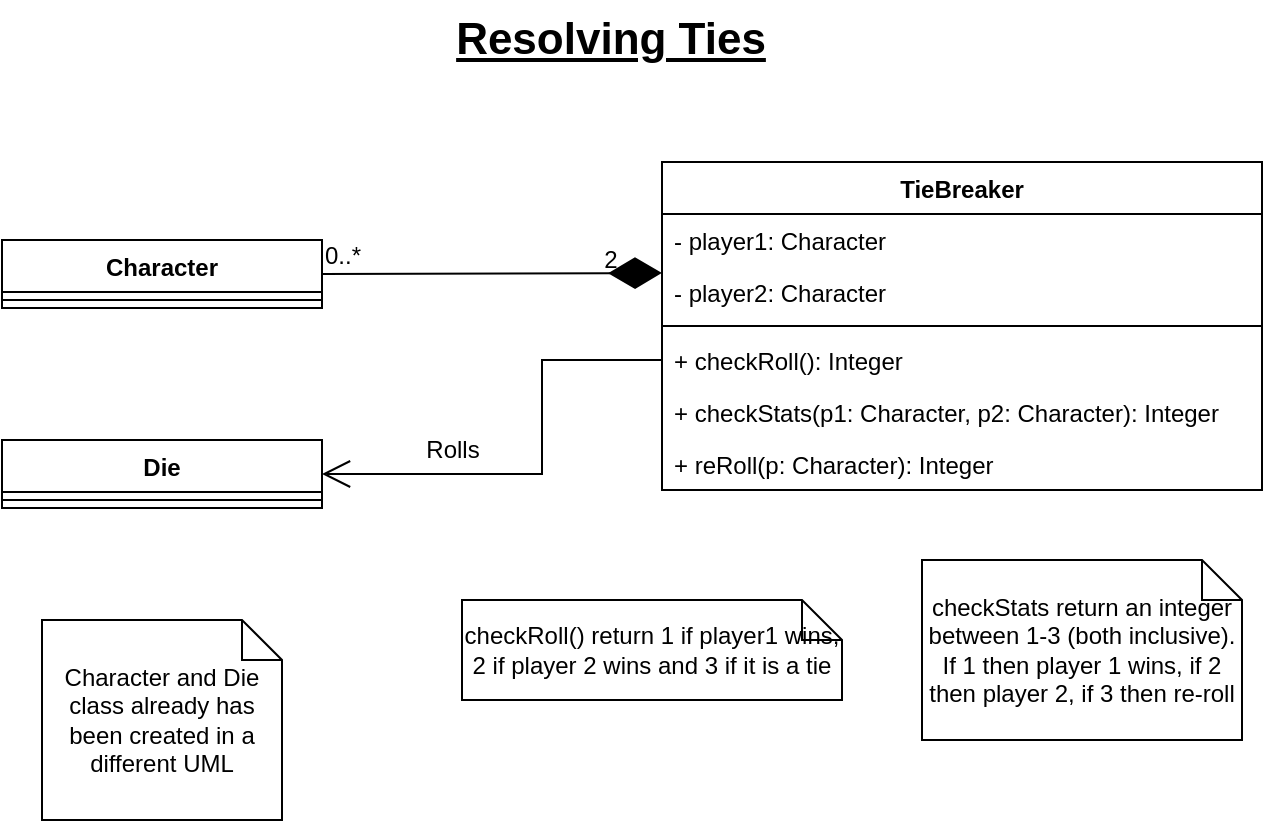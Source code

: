 <mxfile version="20.3.0" type="device"><diagram id="C5RBs43oDa-KdzZeNtuy" name="Page-1"><mxGraphModel dx="1185" dy="721" grid="1" gridSize="10" guides="1" tooltips="1" connect="1" arrows="1" fold="1" page="1" pageScale="1" pageWidth="827" pageHeight="1169" math="0" shadow="0"><root><mxCell id="WIyWlLk6GJQsqaUBKTNV-0"/><mxCell id="WIyWlLk6GJQsqaUBKTNV-1" parent="WIyWlLk6GJQsqaUBKTNV-0"/><mxCell id="sDu250sK4TpFBbfEAXOV-0" value="TieBreaker" style="swimlane;fontStyle=1;align=center;verticalAlign=top;childLayout=stackLayout;horizontal=1;startSize=26;horizontalStack=0;resizeParent=1;resizeParentMax=0;resizeLast=0;collapsible=1;marginBottom=0;" vertex="1" parent="WIyWlLk6GJQsqaUBKTNV-1"><mxGeometry x="440" y="361" width="300" height="164" as="geometry"/></mxCell><mxCell id="sDu250sK4TpFBbfEAXOV-1" value="- player1: Character" style="text;strokeColor=none;fillColor=none;align=left;verticalAlign=top;spacingLeft=4;spacingRight=4;overflow=hidden;rotatable=0;points=[[0,0.5],[1,0.5]];portConstraint=eastwest;" vertex="1" parent="sDu250sK4TpFBbfEAXOV-0"><mxGeometry y="26" width="300" height="26" as="geometry"/></mxCell><mxCell id="sDu250sK4TpFBbfEAXOV-4" value="- player2: Character" style="text;strokeColor=none;fillColor=none;align=left;verticalAlign=top;spacingLeft=4;spacingRight=4;overflow=hidden;rotatable=0;points=[[0,0.5],[1,0.5]];portConstraint=eastwest;" vertex="1" parent="sDu250sK4TpFBbfEAXOV-0"><mxGeometry y="52" width="300" height="26" as="geometry"/></mxCell><mxCell id="sDu250sK4TpFBbfEAXOV-2" value="" style="line;strokeWidth=1;fillColor=none;align=left;verticalAlign=middle;spacingTop=-1;spacingLeft=3;spacingRight=3;rotatable=0;labelPosition=right;points=[];portConstraint=eastwest;strokeColor=inherit;" vertex="1" parent="sDu250sK4TpFBbfEAXOV-0"><mxGeometry y="78" width="300" height="8" as="geometry"/></mxCell><mxCell id="sDu250sK4TpFBbfEAXOV-22" value="+ checkRoll(): Integer" style="text;strokeColor=none;fillColor=none;align=left;verticalAlign=top;spacingLeft=4;spacingRight=4;overflow=hidden;rotatable=0;points=[[0,0.5],[1,0.5]];portConstraint=eastwest;" vertex="1" parent="sDu250sK4TpFBbfEAXOV-0"><mxGeometry y="86" width="300" height="26" as="geometry"/></mxCell><mxCell id="sDu250sK4TpFBbfEAXOV-3" value="+ checkStats(p1: Character, p2: Character): Integer" style="text;strokeColor=none;fillColor=none;align=left;verticalAlign=top;spacingLeft=4;spacingRight=4;overflow=hidden;rotatable=0;points=[[0,0.5],[1,0.5]];portConstraint=eastwest;" vertex="1" parent="sDu250sK4TpFBbfEAXOV-0"><mxGeometry y="112" width="300" height="26" as="geometry"/></mxCell><mxCell id="sDu250sK4TpFBbfEAXOV-12" value="+ reRoll(p: Character): Integer" style="text;strokeColor=none;fillColor=none;align=left;verticalAlign=top;spacingLeft=4;spacingRight=4;overflow=hidden;rotatable=0;points=[[0,0.5],[1,0.5]];portConstraint=eastwest;" vertex="1" parent="sDu250sK4TpFBbfEAXOV-0"><mxGeometry y="138" width="300" height="26" as="geometry"/></mxCell><mxCell id="sDu250sK4TpFBbfEAXOV-6" value="Character" style="swimlane;fontStyle=1;align=center;verticalAlign=top;childLayout=stackLayout;horizontal=1;startSize=26;horizontalStack=0;resizeParent=1;resizeParentMax=0;resizeLast=0;collapsible=1;marginBottom=0;" vertex="1" parent="WIyWlLk6GJQsqaUBKTNV-1"><mxGeometry x="110" y="400" width="160" height="34" as="geometry"/></mxCell><mxCell id="sDu250sK4TpFBbfEAXOV-8" value="" style="line;strokeWidth=1;fillColor=none;align=left;verticalAlign=middle;spacingTop=-1;spacingLeft=3;spacingRight=3;rotatable=0;labelPosition=right;points=[];portConstraint=eastwest;strokeColor=inherit;" vertex="1" parent="sDu250sK4TpFBbfEAXOV-6"><mxGeometry y="26" width="160" height="8" as="geometry"/></mxCell><mxCell id="sDu250sK4TpFBbfEAXOV-10" value="" style="endArrow=diamondThin;endFill=1;endSize=24;html=1;rounded=0;exitX=1;exitY=0.5;exitDx=0;exitDy=0;" edge="1" parent="WIyWlLk6GJQsqaUBKTNV-1" source="sDu250sK4TpFBbfEAXOV-6"><mxGeometry width="160" relative="1" as="geometry"><mxPoint x="280" y="416.5" as="sourcePoint"/><mxPoint x="440" y="416.5" as="targetPoint"/></mxGeometry></mxCell><mxCell id="sDu250sK4TpFBbfEAXOV-11" value="2" style="text;html=1;align=center;verticalAlign=middle;resizable=0;points=[];autosize=1;strokeColor=none;fillColor=none;" vertex="1" parent="WIyWlLk6GJQsqaUBKTNV-1"><mxGeometry x="399" y="395" width="30" height="30" as="geometry"/></mxCell><mxCell id="sDu250sK4TpFBbfEAXOV-13" value="checkStats return an integer between 1-3 (both inclusive). If 1 then player 1 wins, if 2 then player 2, if 3 then re-roll" style="shape=note;size=20;whiteSpace=wrap;html=1;" vertex="1" parent="WIyWlLk6GJQsqaUBKTNV-1"><mxGeometry x="570" y="560" width="160" height="90" as="geometry"/></mxCell><mxCell id="sDu250sK4TpFBbfEAXOV-14" value="Die" style="swimlane;fontStyle=1;align=center;verticalAlign=top;childLayout=stackLayout;horizontal=1;startSize=26;horizontalStack=0;resizeParent=1;resizeParentMax=0;resizeLast=0;collapsible=1;marginBottom=0;" vertex="1" parent="WIyWlLk6GJQsqaUBKTNV-1"><mxGeometry x="110" y="500" width="160" height="34" as="geometry"/></mxCell><mxCell id="sDu250sK4TpFBbfEAXOV-16" value="" style="line;strokeWidth=1;fillColor=none;align=left;verticalAlign=middle;spacingTop=-1;spacingLeft=3;spacingRight=3;rotatable=0;labelPosition=right;points=[];portConstraint=eastwest;strokeColor=inherit;" vertex="1" parent="sDu250sK4TpFBbfEAXOV-14"><mxGeometry y="26" width="160" height="8" as="geometry"/></mxCell><mxCell id="sDu250sK4TpFBbfEAXOV-18" value="" style="endArrow=open;endFill=1;endSize=12;html=1;rounded=0;exitX=0;exitY=0.5;exitDx=0;exitDy=0;entryX=1;entryY=0.5;entryDx=0;entryDy=0;" edge="1" parent="WIyWlLk6GJQsqaUBKTNV-1" source="sDu250sK4TpFBbfEAXOV-22" target="sDu250sK4TpFBbfEAXOV-14"><mxGeometry width="160" relative="1" as="geometry"><mxPoint x="370.434" y="460" as="sourcePoint"/><mxPoint x="370" y="545.5" as="targetPoint"/><Array as="points"><mxPoint x="380" y="460"/><mxPoint x="380" y="517"/></Array></mxGeometry></mxCell><mxCell id="sDu250sK4TpFBbfEAXOV-19" value="Rolls" style="text;html=1;align=center;verticalAlign=middle;resizable=0;points=[];autosize=1;strokeColor=none;fillColor=none;" vertex="1" parent="WIyWlLk6GJQsqaUBKTNV-1"><mxGeometry x="310" y="490" width="50" height="30" as="geometry"/></mxCell><mxCell id="sDu250sK4TpFBbfEAXOV-21" value="&lt;b&gt;&lt;font style=&quot;font-size: 22px;&quot;&gt;&lt;u&gt;Resolving Ties&lt;/u&gt;&lt;/font&gt;&lt;/b&gt;" style="text;html=1;align=center;verticalAlign=middle;resizable=0;points=[];autosize=1;strokeColor=none;fillColor=none;" vertex="1" parent="WIyWlLk6GJQsqaUBKTNV-1"><mxGeometry x="324" y="280" width="180" height="40" as="geometry"/></mxCell><mxCell id="sDu250sK4TpFBbfEAXOV-23" value="&lt;font style=&quot;font-size: 12px;&quot;&gt;0..*&lt;/font&gt;" style="text;html=1;align=center;verticalAlign=middle;resizable=0;points=[];autosize=1;strokeColor=none;fillColor=none;fontSize=22;" vertex="1" parent="WIyWlLk6GJQsqaUBKTNV-1"><mxGeometry x="260" y="385" width="40" height="40" as="geometry"/></mxCell><mxCell id="sDu250sK4TpFBbfEAXOV-24" value="checkRoll() return 1 if player1 wins, 2 if player 2 wins and 3 if it is a tie" style="shape=note;size=20;whiteSpace=wrap;html=1;" vertex="1" parent="WIyWlLk6GJQsqaUBKTNV-1"><mxGeometry x="340" y="580" width="190" height="50" as="geometry"/></mxCell><mxCell id="sDu250sK4TpFBbfEAXOV-25" value="Character and Die class already has been created in a different UML" style="shape=note;size=20;whiteSpace=wrap;html=1;fontSize=12;" vertex="1" parent="WIyWlLk6GJQsqaUBKTNV-1"><mxGeometry x="130" y="590" width="120" height="100" as="geometry"/></mxCell></root></mxGraphModel></diagram></mxfile>